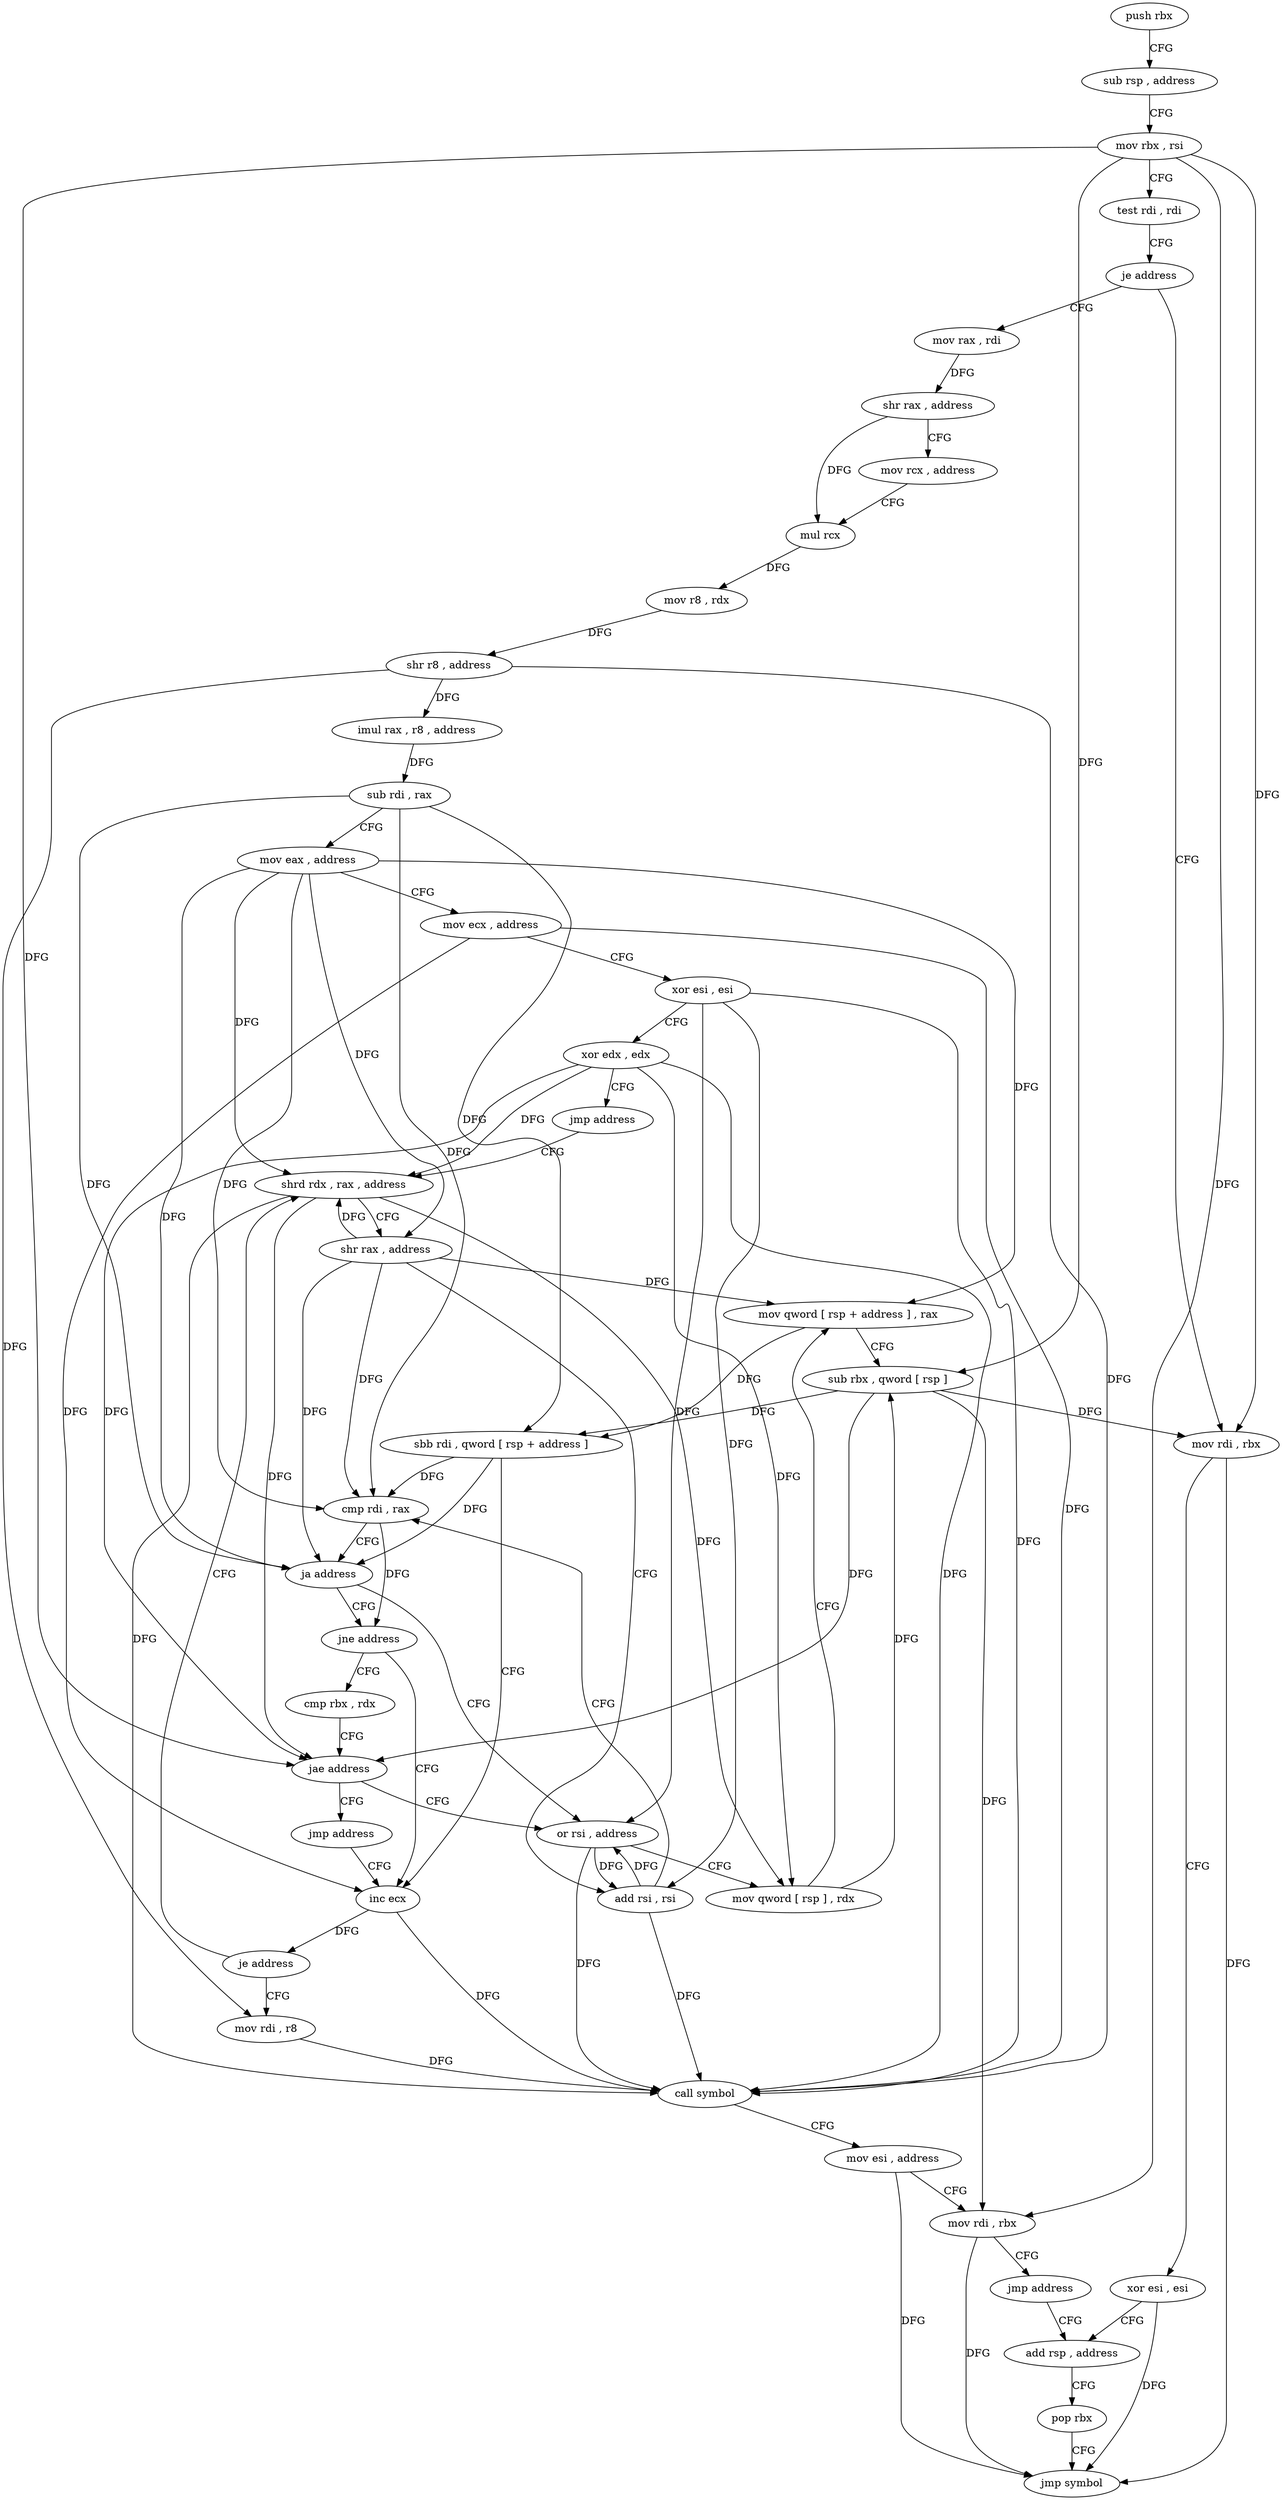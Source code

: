 digraph "func" {
"4205328" [label = "push rbx" ]
"4205329" [label = "sub rsp , address" ]
"4205333" [label = "mov rbx , rsi" ]
"4205336" [label = "test rdi , rdi" ]
"4205339" [label = "je address" ]
"4205477" [label = "mov rdi , rbx" ]
"4205345" [label = "mov rax , rdi" ]
"4205480" [label = "xor esi , esi" ]
"4205482" [label = "add rsp , address" ]
"4205348" [label = "shr rax , address" ]
"4205352" [label = "mov rcx , address" ]
"4205362" [label = "mul rcx" ]
"4205365" [label = "mov r8 , rdx" ]
"4205368" [label = "shr r8 , address" ]
"4205372" [label = "imul rax , r8 , address" ]
"4205379" [label = "sub rdi , rax" ]
"4205382" [label = "mov eax , address" ]
"4205387" [label = "mov ecx , address" ]
"4205392" [label = "xor esi , esi" ]
"4205394" [label = "xor edx , edx" ]
"4205396" [label = "jmp address" ]
"4205434" [label = "shrd rdx , rax , address" ]
"4205439" [label = "shr rax , address" ]
"4205442" [label = "add rsi , rsi" ]
"4205445" [label = "cmp rdi , rax" ]
"4205448" [label = "ja address" ]
"4205408" [label = "or rsi , address" ]
"4205450" [label = "jne address" ]
"4205412" [label = "mov qword [ rsp ] , rdx" ]
"4205416" [label = "mov qword [ rsp + address ] , rax" ]
"4205421" [label = "sub rbx , qword [ rsp ]" ]
"4205425" [label = "sbb rdi , qword [ rsp + address ]" ]
"4205430" [label = "inc ecx" ]
"4205452" [label = "cmp rbx , rdx" ]
"4205459" [label = "mov rdi , r8" ]
"4205462" [label = "call symbol" ]
"4205467" [label = "mov esi , address" ]
"4205472" [label = "mov rdi , rbx" ]
"4205475" [label = "jmp address" ]
"4205432" [label = "je address" ]
"4205455" [label = "jae address" ]
"4205457" [label = "jmp address" ]
"4205486" [label = "pop rbx" ]
"4205487" [label = "jmp symbol" ]
"4205328" -> "4205329" [ label = "CFG" ]
"4205329" -> "4205333" [ label = "CFG" ]
"4205333" -> "4205336" [ label = "CFG" ]
"4205333" -> "4205477" [ label = "DFG" ]
"4205333" -> "4205421" [ label = "DFG" ]
"4205333" -> "4205455" [ label = "DFG" ]
"4205333" -> "4205472" [ label = "DFG" ]
"4205336" -> "4205339" [ label = "CFG" ]
"4205339" -> "4205477" [ label = "CFG" ]
"4205339" -> "4205345" [ label = "CFG" ]
"4205477" -> "4205480" [ label = "CFG" ]
"4205477" -> "4205487" [ label = "DFG" ]
"4205345" -> "4205348" [ label = "DFG" ]
"4205480" -> "4205482" [ label = "CFG" ]
"4205480" -> "4205487" [ label = "DFG" ]
"4205482" -> "4205486" [ label = "CFG" ]
"4205348" -> "4205352" [ label = "CFG" ]
"4205348" -> "4205362" [ label = "DFG" ]
"4205352" -> "4205362" [ label = "CFG" ]
"4205362" -> "4205365" [ label = "DFG" ]
"4205365" -> "4205368" [ label = "DFG" ]
"4205368" -> "4205372" [ label = "DFG" ]
"4205368" -> "4205459" [ label = "DFG" ]
"4205368" -> "4205462" [ label = "DFG" ]
"4205372" -> "4205379" [ label = "DFG" ]
"4205379" -> "4205382" [ label = "CFG" ]
"4205379" -> "4205445" [ label = "DFG" ]
"4205379" -> "4205448" [ label = "DFG" ]
"4205379" -> "4205425" [ label = "DFG" ]
"4205382" -> "4205387" [ label = "CFG" ]
"4205382" -> "4205434" [ label = "DFG" ]
"4205382" -> "4205439" [ label = "DFG" ]
"4205382" -> "4205445" [ label = "DFG" ]
"4205382" -> "4205448" [ label = "DFG" ]
"4205382" -> "4205416" [ label = "DFG" ]
"4205387" -> "4205392" [ label = "CFG" ]
"4205387" -> "4205430" [ label = "DFG" ]
"4205387" -> "4205462" [ label = "DFG" ]
"4205392" -> "4205394" [ label = "CFG" ]
"4205392" -> "4205442" [ label = "DFG" ]
"4205392" -> "4205408" [ label = "DFG" ]
"4205392" -> "4205462" [ label = "DFG" ]
"4205394" -> "4205396" [ label = "CFG" ]
"4205394" -> "4205434" [ label = "DFG" ]
"4205394" -> "4205412" [ label = "DFG" ]
"4205394" -> "4205455" [ label = "DFG" ]
"4205394" -> "4205462" [ label = "DFG" ]
"4205396" -> "4205434" [ label = "CFG" ]
"4205434" -> "4205439" [ label = "CFG" ]
"4205434" -> "4205412" [ label = "DFG" ]
"4205434" -> "4205455" [ label = "DFG" ]
"4205434" -> "4205462" [ label = "DFG" ]
"4205439" -> "4205442" [ label = "CFG" ]
"4205439" -> "4205434" [ label = "DFG" ]
"4205439" -> "4205445" [ label = "DFG" ]
"4205439" -> "4205448" [ label = "DFG" ]
"4205439" -> "4205416" [ label = "DFG" ]
"4205442" -> "4205445" [ label = "CFG" ]
"4205442" -> "4205408" [ label = "DFG" ]
"4205442" -> "4205462" [ label = "DFG" ]
"4205445" -> "4205448" [ label = "CFG" ]
"4205445" -> "4205450" [ label = "DFG" ]
"4205448" -> "4205408" [ label = "CFG" ]
"4205448" -> "4205450" [ label = "CFG" ]
"4205408" -> "4205412" [ label = "CFG" ]
"4205408" -> "4205442" [ label = "DFG" ]
"4205408" -> "4205462" [ label = "DFG" ]
"4205450" -> "4205430" [ label = "CFG" ]
"4205450" -> "4205452" [ label = "CFG" ]
"4205412" -> "4205416" [ label = "CFG" ]
"4205412" -> "4205421" [ label = "DFG" ]
"4205416" -> "4205421" [ label = "CFG" ]
"4205416" -> "4205425" [ label = "DFG" ]
"4205421" -> "4205425" [ label = "DFG" ]
"4205421" -> "4205477" [ label = "DFG" ]
"4205421" -> "4205455" [ label = "DFG" ]
"4205421" -> "4205472" [ label = "DFG" ]
"4205425" -> "4205430" [ label = "CFG" ]
"4205425" -> "4205445" [ label = "DFG" ]
"4205425" -> "4205448" [ label = "DFG" ]
"4205430" -> "4205432" [ label = "DFG" ]
"4205430" -> "4205462" [ label = "DFG" ]
"4205452" -> "4205455" [ label = "CFG" ]
"4205459" -> "4205462" [ label = "DFG" ]
"4205462" -> "4205467" [ label = "CFG" ]
"4205467" -> "4205472" [ label = "CFG" ]
"4205467" -> "4205487" [ label = "DFG" ]
"4205472" -> "4205475" [ label = "CFG" ]
"4205472" -> "4205487" [ label = "DFG" ]
"4205475" -> "4205482" [ label = "CFG" ]
"4205432" -> "4205459" [ label = "CFG" ]
"4205432" -> "4205434" [ label = "CFG" ]
"4205455" -> "4205408" [ label = "CFG" ]
"4205455" -> "4205457" [ label = "CFG" ]
"4205457" -> "4205430" [ label = "CFG" ]
"4205486" -> "4205487" [ label = "CFG" ]
}
